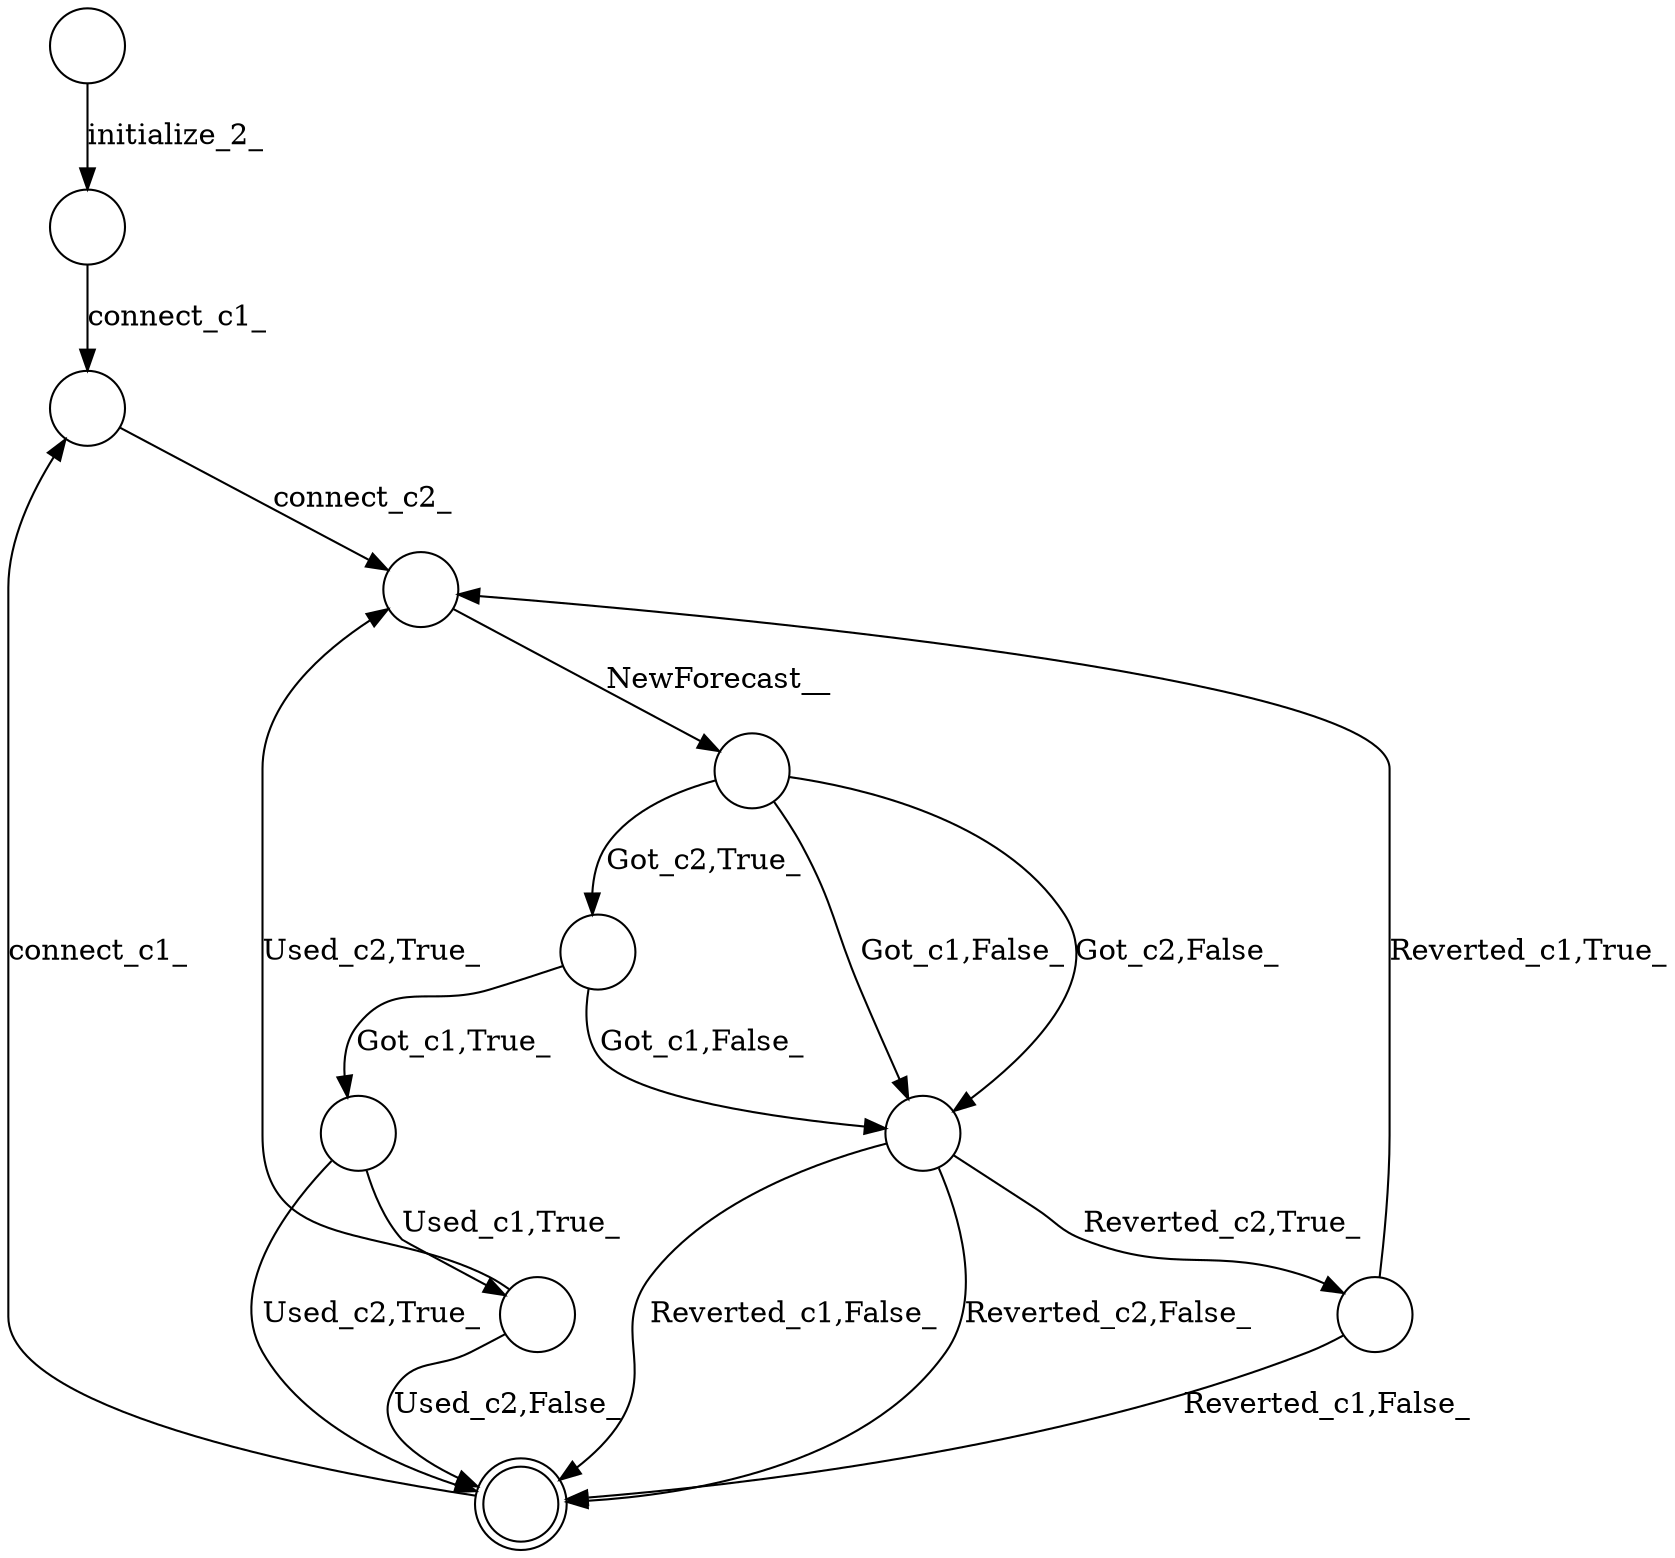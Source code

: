 digraph Automaton {

1 [shape=circle,label=""];
2 [shape=doublecircle,label=""];
3 [shape=circle,label=""];
4 [shape=circle,label=""];
5 [shape=circle,label=""];
6 [shape=circle,label=""];
7 [shape=circle,label=""];
8 [shape=circle,label=""];
9 [shape=circle,label=""];
10 [shape=circle,label=""];
11 [shape=circle,label=""];

1 -> 11 [label="initialize_2_"];
11 -> 3 [label="connect_c1_"];
2 -> 3 [label="connect_c1_"];
3 -> 4 [label="connect_c2_"];
4 -> 5 [label="NewForecast__"];
5 -> 6 [label="Got_c2,True_"];
5 -> 7 [label="Got_c1,False_"];
5 -> 7 [label="Got_c2,False_"];
6 -> 7 [label="Got_c1,False_"];
6 -> 8 [label="Got_c1,True_"];
7 -> 2 [label="Reverted_c2,False_"];
7 -> 2 [label="Reverted_c1,False_"];
7 -> 9 [label="Reverted_c2,True_"];
8 -> 2 [label="Used_c2,True_"];
8 -> 10 [label="Used_c1,True_"];
9 -> 4 [label="Reverted_c1,True_"];
9 -> 2 [label="Reverted_c1,False_"];
10 -> 4 [label="Used_c2,True_"];
10 -> 2 [label="Used_c2,False_"];

}